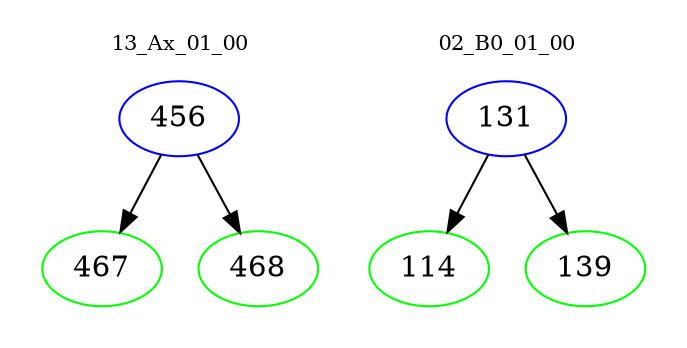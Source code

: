 digraph{
subgraph cluster_0 {
color = white
label = "13_Ax_01_00";
fontsize=10;
T0_456 [label="456", color="blue"]
T0_456 -> T0_467 [color="black"]
T0_467 [label="467", color="green"]
T0_456 -> T0_468 [color="black"]
T0_468 [label="468", color="green"]
}
subgraph cluster_1 {
color = white
label = "02_B0_01_00";
fontsize=10;
T1_131 [label="131", color="blue"]
T1_131 -> T1_114 [color="black"]
T1_114 [label="114", color="green"]
T1_131 -> T1_139 [color="black"]
T1_139 [label="139", color="green"]
}
}
